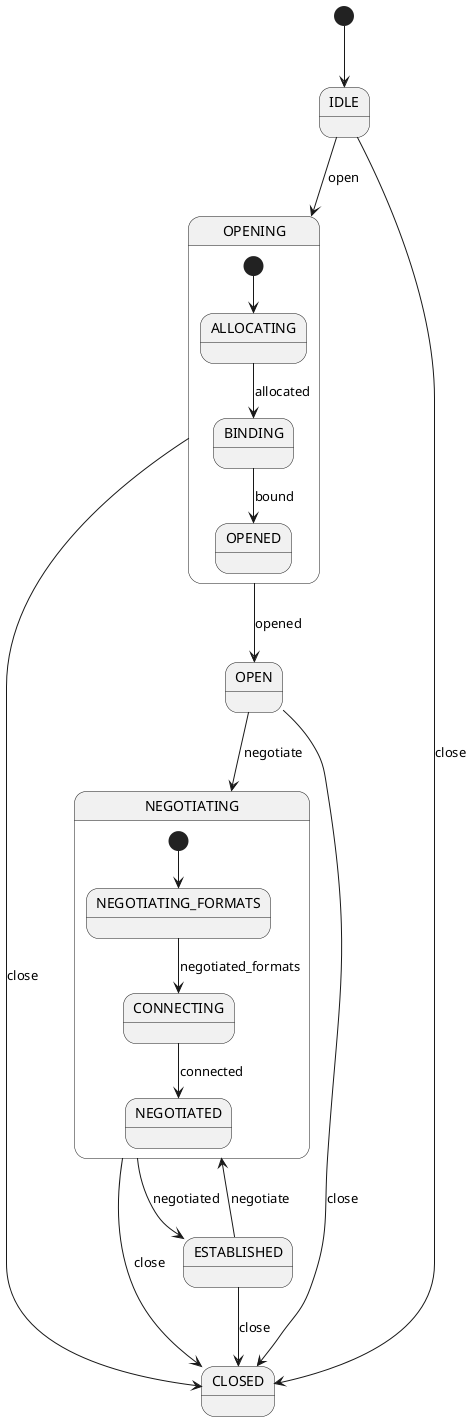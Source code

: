 @startuml
state OPENING {
[*] --> ALLOCATING
ALLOCATING --> BINDING : allocated
BINDING --> OPENED : bound
}

state NEGOTIATING {
[*] --> NEGOTIATING_FORMATS
NEGOTIATING_FORMATS --> CONNECTING : negotiated_formats
CONNECTING --> NEGOTIATED : connected
}

[*] --> IDLE
IDLE --> OPENING : open
IDLE --> CLOSED : close
OPENING --> OPEN : opened
OPENING --> CLOSED : close
OPEN --> NEGOTIATING : negotiate
OPEN --> CLOSED : close
NEGOTIATING --> ESTABLISHED : negotiated
NEGOTIATING --> CLOSED : close
ESTABLISHED --> NEGOTIATING : negotiate
ESTABLISHED --> CLOSED : close
@enduml